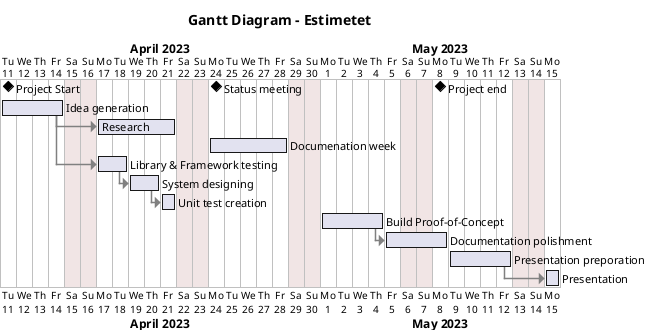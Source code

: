 @startgantt Gantt Diagram - Estimetet
title Gantt Diagram - Estimetet

Project starts 2023-04-11
saturday is colored in #f1e5e5
sunday is colored in #f1e5e5
'hide footbox
<style>
ganttDiagram {
    arrow {
        LineColor grey
    }
}
</style>
[Project Start] as [start] happens at 2023-04-11

[Idea generation] as [idea] lasts 4 days
[Research] as [research] starts d+6 and lasts 5 days
[Documenation week] as [dweek] starts d+13 and lasts 5 days


[Library & Framework testing] as [lib] starts D+6 and lasts 2 days
[System designing] as [sd] lasts 2 days
[Unit test creation] as [ut] lasts 1 days

[Status meeting] as [meet] happens at d+13
[Build Proof-of-Concept] as [poc] starts d+20 and lasts 4 days
[Documentation polishment] as [polish] lasts 4 days
[Project end] as [end] happens at 2023-05-8
[Presentation preporation] as [prep] starts at d+28 and lasts 4 days
[Presentation] starts at d+34 and lasts 1 days

[idea]->[research]

[idea]->[lib]
[lib]->[sd]
[sd]->[ut]

[poc]->[polish]
[prep]->[Presentation]

[meet] displays on same row as [start]
[end] displays on same row as [start]


@endgantt